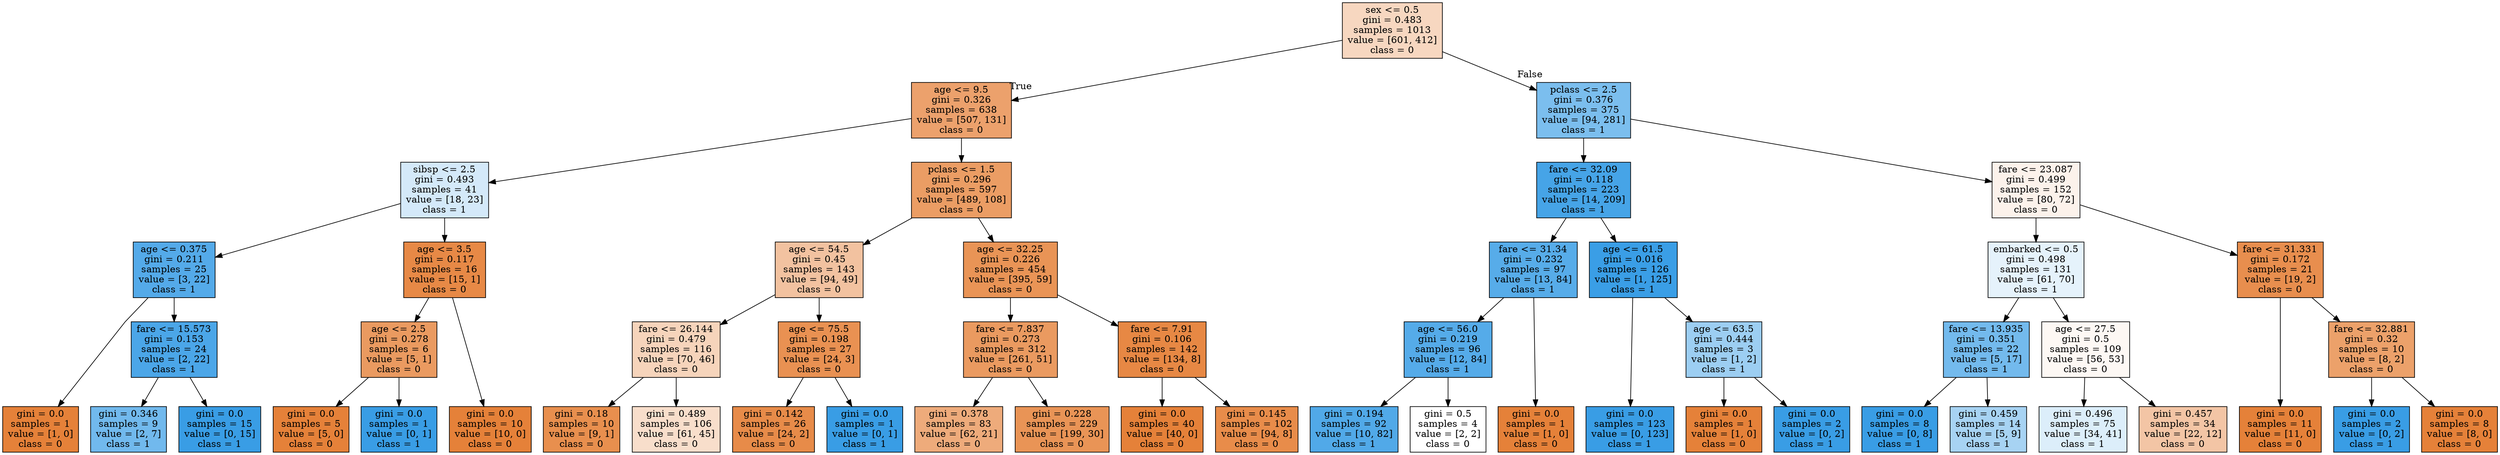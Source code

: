 digraph Tree {
node [shape=box, style="filled", color="black"] ;
graph [ranksep=equally, splines=polyline] ;
0 [label="sex <= 0.5\ngini = 0.483\nsamples = 1013\nvalue = [601, 412]\nclass = 0", fillcolor="#e5813950"] ;
1 [label="age <= 9.5\ngini = 0.326\nsamples = 638\nvalue = [507, 131]\nclass = 0", fillcolor="#e58139bd"] ;
0 -> 1 [labeldistance=2.5, labelangle=45, headlabel="True"] ;
2 [label="sibsp <= 2.5\ngini = 0.493\nsamples = 41\nvalue = [18, 23]\nclass = 1", fillcolor="#399de537"] ;
1 -> 2 ;
3 [label="age <= 0.375\ngini = 0.211\nsamples = 25\nvalue = [3, 22]\nclass = 1", fillcolor="#399de5dc"] ;
2 -> 3 ;
4 [label="gini = 0.0\nsamples = 1\nvalue = [1, 0]\nclass = 0", fillcolor="#e58139ff"] ;
3 -> 4 ;
5 [label="fare <= 15.573\ngini = 0.153\nsamples = 24\nvalue = [2, 22]\nclass = 1", fillcolor="#399de5e8"] ;
3 -> 5 ;
6 [label="gini = 0.346\nsamples = 9\nvalue = [2, 7]\nclass = 1", fillcolor="#399de5b6"] ;
5 -> 6 ;
7 [label="gini = 0.0\nsamples = 15\nvalue = [0, 15]\nclass = 1", fillcolor="#399de5ff"] ;
5 -> 7 ;
8 [label="age <= 3.5\ngini = 0.117\nsamples = 16\nvalue = [15, 1]\nclass = 0", fillcolor="#e58139ee"] ;
2 -> 8 ;
9 [label="age <= 2.5\ngini = 0.278\nsamples = 6\nvalue = [5, 1]\nclass = 0", fillcolor="#e58139cc"] ;
8 -> 9 ;
10 [label="gini = 0.0\nsamples = 5\nvalue = [5, 0]\nclass = 0", fillcolor="#e58139ff"] ;
9 -> 10 ;
11 [label="gini = 0.0\nsamples = 1\nvalue = [0, 1]\nclass = 1", fillcolor="#399de5ff"] ;
9 -> 11 ;
12 [label="gini = 0.0\nsamples = 10\nvalue = [10, 0]\nclass = 0", fillcolor="#e58139ff"] ;
8 -> 12 ;
13 [label="pclass <= 1.5\ngini = 0.296\nsamples = 597\nvalue = [489, 108]\nclass = 0", fillcolor="#e58139c7"] ;
1 -> 13 ;
14 [label="age <= 54.5\ngini = 0.45\nsamples = 143\nvalue = [94, 49]\nclass = 0", fillcolor="#e581397a"] ;
13 -> 14 ;
15 [label="fare <= 26.144\ngini = 0.479\nsamples = 116\nvalue = [70, 46]\nclass = 0", fillcolor="#e5813957"] ;
14 -> 15 ;
16 [label="gini = 0.18\nsamples = 10\nvalue = [9, 1]\nclass = 0", fillcolor="#e58139e3"] ;
15 -> 16 ;
17 [label="gini = 0.489\nsamples = 106\nvalue = [61, 45]\nclass = 0", fillcolor="#e5813943"] ;
15 -> 17 ;
18 [label="age <= 75.5\ngini = 0.198\nsamples = 27\nvalue = [24, 3]\nclass = 0", fillcolor="#e58139df"] ;
14 -> 18 ;
19 [label="gini = 0.142\nsamples = 26\nvalue = [24, 2]\nclass = 0", fillcolor="#e58139ea"] ;
18 -> 19 ;
20 [label="gini = 0.0\nsamples = 1\nvalue = [0, 1]\nclass = 1", fillcolor="#399de5ff"] ;
18 -> 20 ;
21 [label="age <= 32.25\ngini = 0.226\nsamples = 454\nvalue = [395, 59]\nclass = 0", fillcolor="#e58139d9"] ;
13 -> 21 ;
22 [label="fare <= 7.837\ngini = 0.273\nsamples = 312\nvalue = [261, 51]\nclass = 0", fillcolor="#e58139cd"] ;
21 -> 22 ;
23 [label="gini = 0.378\nsamples = 83\nvalue = [62, 21]\nclass = 0", fillcolor="#e58139a9"] ;
22 -> 23 ;
24 [label="gini = 0.228\nsamples = 229\nvalue = [199, 30]\nclass = 0", fillcolor="#e58139d9"] ;
22 -> 24 ;
25 [label="fare <= 7.91\ngini = 0.106\nsamples = 142\nvalue = [134, 8]\nclass = 0", fillcolor="#e58139f0"] ;
21 -> 25 ;
26 [label="gini = 0.0\nsamples = 40\nvalue = [40, 0]\nclass = 0", fillcolor="#e58139ff"] ;
25 -> 26 ;
27 [label="gini = 0.145\nsamples = 102\nvalue = [94, 8]\nclass = 0", fillcolor="#e58139e9"] ;
25 -> 27 ;
28 [label="pclass <= 2.5\ngini = 0.376\nsamples = 375\nvalue = [94, 281]\nclass = 1", fillcolor="#399de5aa"] ;
0 -> 28 [labeldistance=2.5, labelangle=-45, headlabel="False"] ;
29 [label="fare <= 32.09\ngini = 0.118\nsamples = 223\nvalue = [14, 209]\nclass = 1", fillcolor="#399de5ee"] ;
28 -> 29 ;
30 [label="fare <= 31.34\ngini = 0.232\nsamples = 97\nvalue = [13, 84]\nclass = 1", fillcolor="#399de5d8"] ;
29 -> 30 ;
31 [label="age <= 56.0\ngini = 0.219\nsamples = 96\nvalue = [12, 84]\nclass = 1", fillcolor="#399de5db"] ;
30 -> 31 ;
32 [label="gini = 0.194\nsamples = 92\nvalue = [10, 82]\nclass = 1", fillcolor="#399de5e0"] ;
31 -> 32 ;
33 [label="gini = 0.5\nsamples = 4\nvalue = [2, 2]\nclass = 0", fillcolor="#e5813900"] ;
31 -> 33 ;
34 [label="gini = 0.0\nsamples = 1\nvalue = [1, 0]\nclass = 0", fillcolor="#e58139ff"] ;
30 -> 34 ;
35 [label="age <= 61.5\ngini = 0.016\nsamples = 126\nvalue = [1, 125]\nclass = 1", fillcolor="#399de5fd"] ;
29 -> 35 ;
36 [label="gini = 0.0\nsamples = 123\nvalue = [0, 123]\nclass = 1", fillcolor="#399de5ff"] ;
35 -> 36 ;
37 [label="age <= 63.5\ngini = 0.444\nsamples = 3\nvalue = [1, 2]\nclass = 1", fillcolor="#399de57f"] ;
35 -> 37 ;
38 [label="gini = 0.0\nsamples = 1\nvalue = [1, 0]\nclass = 0", fillcolor="#e58139ff"] ;
37 -> 38 ;
39 [label="gini = 0.0\nsamples = 2\nvalue = [0, 2]\nclass = 1", fillcolor="#399de5ff"] ;
37 -> 39 ;
40 [label="fare <= 23.087\ngini = 0.499\nsamples = 152\nvalue = [80, 72]\nclass = 0", fillcolor="#e5813919"] ;
28 -> 40 ;
41 [label="embarked <= 0.5\ngini = 0.498\nsamples = 131\nvalue = [61, 70]\nclass = 1", fillcolor="#399de521"] ;
40 -> 41 ;
42 [label="fare <= 13.935\ngini = 0.351\nsamples = 22\nvalue = [5, 17]\nclass = 1", fillcolor="#399de5b4"] ;
41 -> 42 ;
43 [label="gini = 0.0\nsamples = 8\nvalue = [0, 8]\nclass = 1", fillcolor="#399de5ff"] ;
42 -> 43 ;
44 [label="gini = 0.459\nsamples = 14\nvalue = [5, 9]\nclass = 1", fillcolor="#399de571"] ;
42 -> 44 ;
45 [label="age <= 27.5\ngini = 0.5\nsamples = 109\nvalue = [56, 53]\nclass = 0", fillcolor="#e581390e"] ;
41 -> 45 ;
46 [label="gini = 0.496\nsamples = 75\nvalue = [34, 41]\nclass = 1", fillcolor="#399de52c"] ;
45 -> 46 ;
47 [label="gini = 0.457\nsamples = 34\nvalue = [22, 12]\nclass = 0", fillcolor="#e5813974"] ;
45 -> 47 ;
48 [label="fare <= 31.331\ngini = 0.172\nsamples = 21\nvalue = [19, 2]\nclass = 0", fillcolor="#e58139e4"] ;
40 -> 48 ;
49 [label="gini = 0.0\nsamples = 11\nvalue = [11, 0]\nclass = 0", fillcolor="#e58139ff"] ;
48 -> 49 ;
50 [label="fare <= 32.881\ngini = 0.32\nsamples = 10\nvalue = [8, 2]\nclass = 0", fillcolor="#e58139bf"] ;
48 -> 50 ;
51 [label="gini = 0.0\nsamples = 2\nvalue = [0, 2]\nclass = 1", fillcolor="#399de5ff"] ;
50 -> 51 ;
52 [label="gini = 0.0\nsamples = 8\nvalue = [8, 0]\nclass = 0", fillcolor="#e58139ff"] ;
50 -> 52 ;
{rank=same ; 0} ;
{rank=same ; 1; 28} ;
{rank=same ; 2; 13; 29; 40} ;
{rank=same ; 3; 8; 14; 21; 30; 35; 41; 48} ;
{rank=same ; 5; 9; 15; 18; 22; 25; 31; 37; 42; 45; 50} ;
{rank=same ; 4; 6; 7; 10; 11; 12; 16; 17; 19; 20; 23; 24; 26; 27; 32; 33; 34; 36; 38; 39; 43; 44; 46; 47; 49; 51; 52} ;
}
